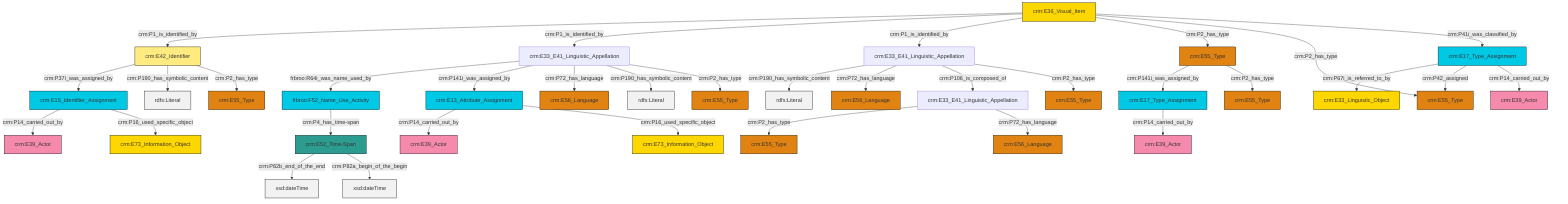 graph TD
classDef Literal fill:#f2f2f2,stroke:#000000;
classDef CRM_Entity fill:#FFFFFF,stroke:#000000;
classDef Temporal_Entity fill:#00C9E6, stroke:#000000;
classDef Type fill:#E18312, stroke:#000000;
classDef Time-Span fill:#2C9C91, stroke:#000000;
classDef Appellation fill:#FFEB7F, stroke:#000000;
classDef Place fill:#008836, stroke:#000000;
classDef Persistent_Item fill:#B266B2, stroke:#000000;
classDef Conceptual_Object fill:#FFD700, stroke:#000000;
classDef Physical_Thing fill:#D2B48C, stroke:#000000;
classDef Actor fill:#f58aad, stroke:#000000;
classDef PC_Classes fill:#4ce600, stroke:#000000;
classDef Multi fill:#cccccc,stroke:#000000;

0["crm:E36_Visual_Item"]:::Conceptual_Object -->|crm:P1_is_identified_by| 1["crm:E42_Identifier"]:::Appellation
6["crm:E33_E41_Linguistic_Appellation"]:::Default -->|frbroo:R64i_was_name_used_by| 7["frbroo:F52_Name_Use_Activity"]:::Temporal_Entity
8["crm:E13_Attribute_Assignment"]:::Temporal_Entity -->|crm:P14_carried_out_by| 9["crm:E39_Actor"]:::Actor
0["crm:E36_Visual_Item"]:::Conceptual_Object -->|crm:P1_is_identified_by| 6["crm:E33_E41_Linguistic_Appellation"]:::Default
14["crm:E33_E41_Linguistic_Appellation"]:::Default -->|crm:P190_has_symbolic_content| 15[rdfs:Literal]:::Literal
16["crm:E52_Time-Span"]:::Time-Span -->|crm:P82b_end_of_the_end| 17[xsd:dateTime]:::Literal
22["crm:E55_Type"]:::Type -->|crm:P141i_was_assigned_by| 23["crm:E17_Type_Assignment"]:::Temporal_Entity
1["crm:E42_Identifier"]:::Appellation -->|crm:P37i_was_assigned_by| 24["crm:E15_Identifier_Assignment"]:::Temporal_Entity
22["crm:E55_Type"]:::Type -->|crm:P2_has_type| 26["crm:E55_Type"]:::Type
0["crm:E36_Visual_Item"]:::Conceptual_Object -->|crm:P1_is_identified_by| 14["crm:E33_E41_Linguistic_Appellation"]:::Default
0["crm:E36_Visual_Item"]:::Conceptual_Object -->|crm:P2_has_type| 22["crm:E55_Type"]:::Type
1["crm:E42_Identifier"]:::Appellation -->|crm:P190_has_symbolic_content| 36[rdfs:Literal]:::Literal
14["crm:E33_E41_Linguistic_Appellation"]:::Default -->|crm:P72_has_language| 37["crm:E56_Language"]:::Type
24["crm:E15_Identifier_Assignment"]:::Temporal_Entity -->|crm:P14_carried_out_by| 27["crm:E39_Actor"]:::Actor
14["crm:E33_E41_Linguistic_Appellation"]:::Default -->|crm:P106_is_composed_of| 10["crm:E33_E41_Linguistic_Appellation"]:::Default
10["crm:E33_E41_Linguistic_Appellation"]:::Default -->|crm:P2_has_type| 33["crm:E55_Type"]:::Type
1["crm:E42_Identifier"]:::Appellation -->|crm:P2_has_type| 31["crm:E55_Type"]:::Type
10["crm:E33_E41_Linguistic_Appellation"]:::Default -->|crm:P72_has_language| 42["crm:E56_Language"]:::Type
0["crm:E36_Visual_Item"]:::Conceptual_Object -->|crm:P2_has_type| 43["crm:E55_Type"]:::Type
0["crm:E36_Visual_Item"]:::Conceptual_Object -->|crm:P41i_was_classified_by| 12["crm:E17_Type_Assignment"]:::Temporal_Entity
12["crm:E17_Type_Assignment"]:::Temporal_Entity -->|crm:P67i_is_referred_to_by| 4["crm:E33_Linguistic_Object"]:::Conceptual_Object
7["frbroo:F52_Name_Use_Activity"]:::Temporal_Entity -->|crm:P4_has_time-span| 16["crm:E52_Time-Span"]:::Time-Span
6["crm:E33_E41_Linguistic_Appellation"]:::Default -->|crm:P141i_was_assigned_by| 8["crm:E13_Attribute_Assignment"]:::Temporal_Entity
23["crm:E17_Type_Assignment"]:::Temporal_Entity -->|crm:P14_carried_out_by| 38["crm:E39_Actor"]:::Actor
16["crm:E52_Time-Span"]:::Time-Span -->|crm:P82a_begin_of_the_begin| 55[xsd:dateTime]:::Literal
8["crm:E13_Attribute_Assignment"]:::Temporal_Entity -->|crm:P16_used_specific_object| 2["crm:E73_Information_Object"]:::Conceptual_Object
12["crm:E17_Type_Assignment"]:::Temporal_Entity -->|crm:P42_assigned| 43["crm:E55_Type"]:::Type
12["crm:E17_Type_Assignment"]:::Temporal_Entity -->|crm:P14_carried_out_by| 46["crm:E39_Actor"]:::Actor
6["crm:E33_E41_Linguistic_Appellation"]:::Default -->|crm:P72_has_language| 56["crm:E56_Language"]:::Type
24["crm:E15_Identifier_Assignment"]:::Temporal_Entity -->|crm:P16_used_specific_object| 18["crm:E73_Information_Object"]:::Conceptual_Object
6["crm:E33_E41_Linguistic_Appellation"]:::Default -->|crm:P190_has_symbolic_content| 59[rdfs:Literal]:::Literal
14["crm:E33_E41_Linguistic_Appellation"]:::Default -->|crm:P2_has_type| 20["crm:E55_Type"]:::Type
6["crm:E33_E41_Linguistic_Appellation"]:::Default -->|crm:P2_has_type| 50["crm:E55_Type"]:::Type